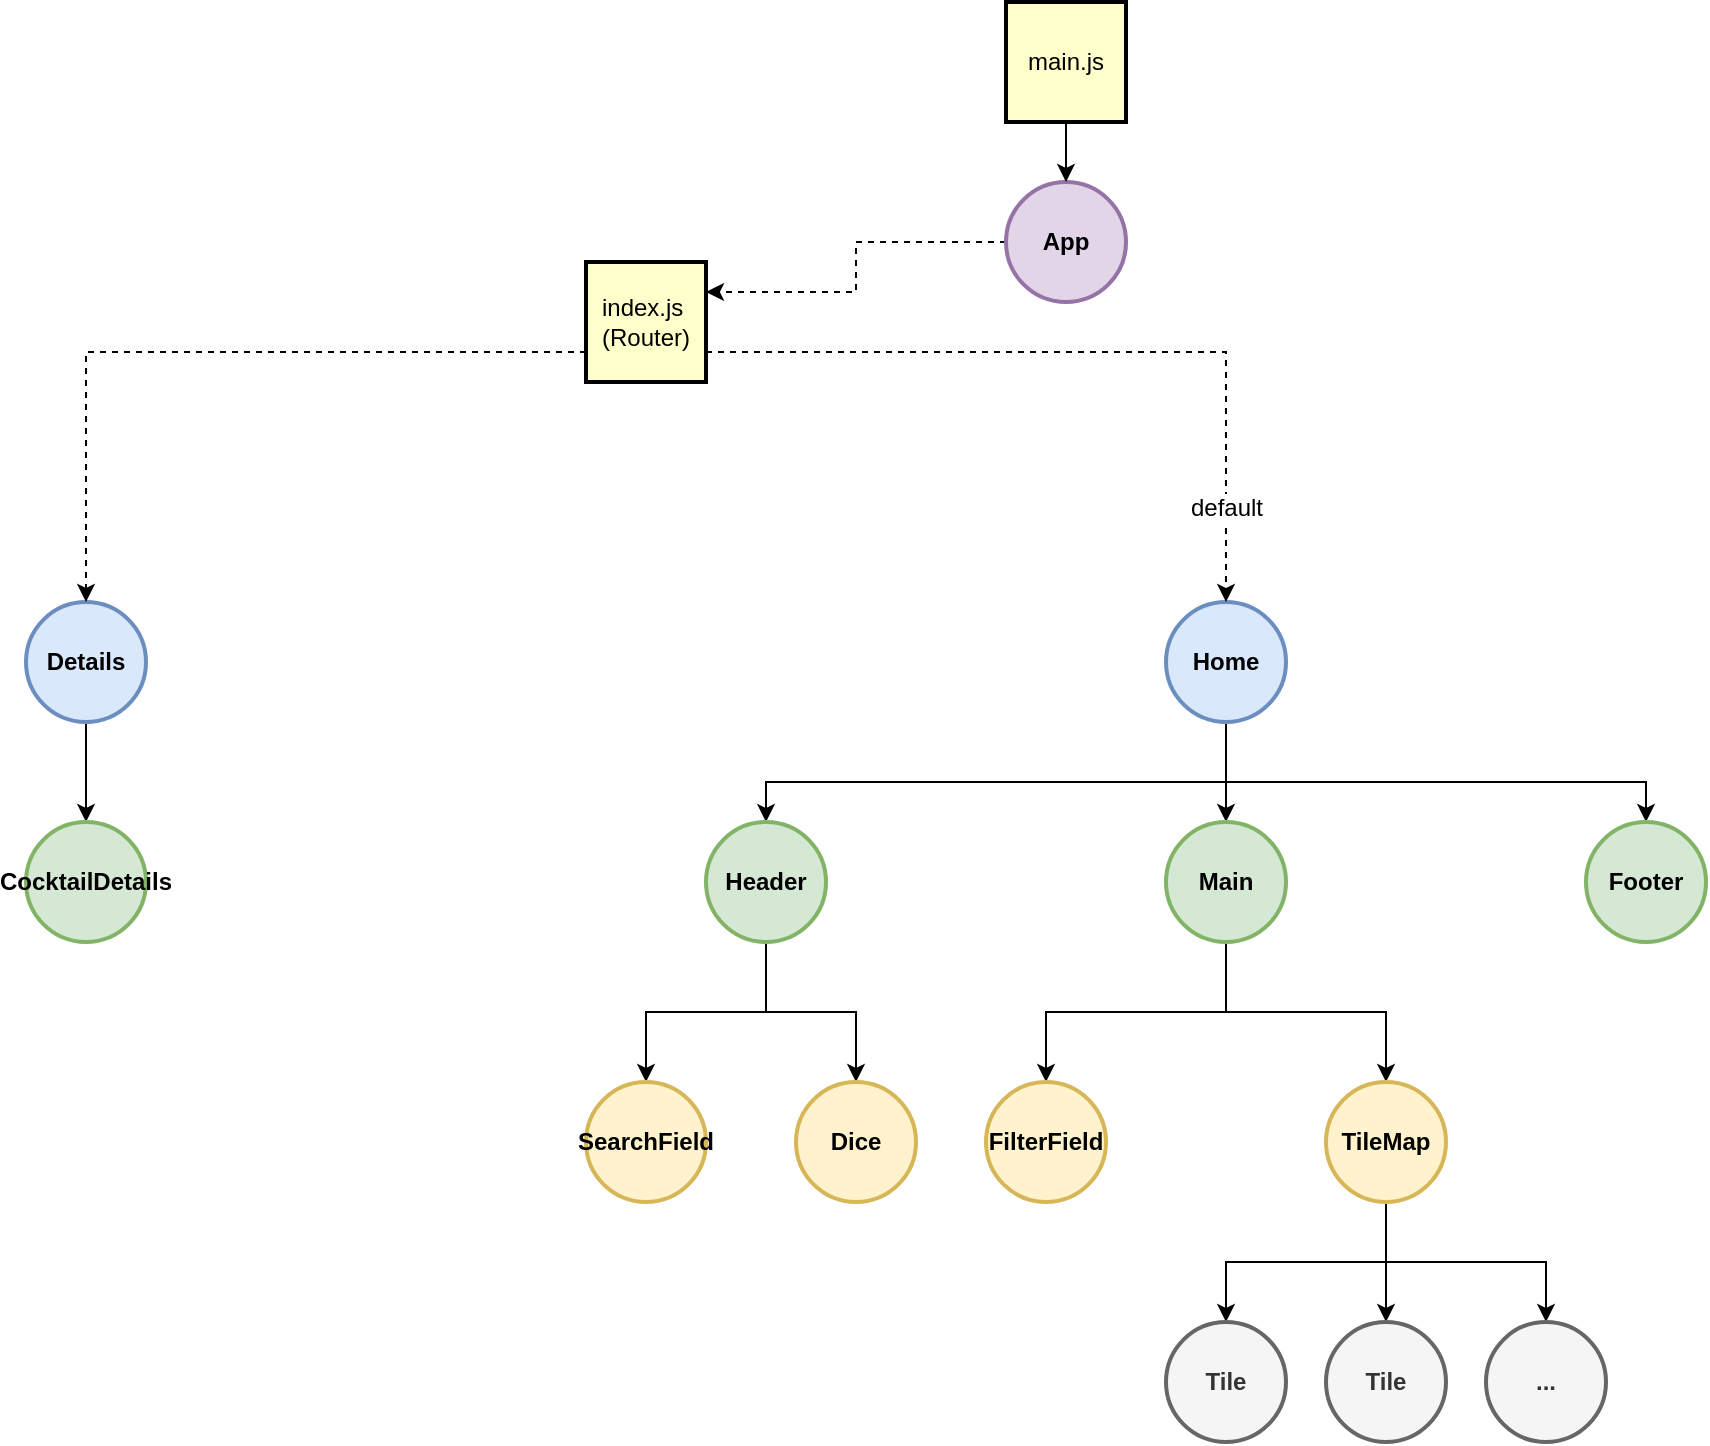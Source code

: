<mxfile version="14.8.0" type="device"><diagram id="aU-4sKHkMuh8YpocIdmV" name="Page-1"><mxGraphModel dx="1829" dy="1033" grid="1" gridSize="10" guides="1" tooltips="1" connect="1" arrows="1" fold="1" page="1" pageScale="1" pageWidth="1169" pageHeight="827" math="0" shadow="0"><root><mxCell id="0"/><mxCell id="1" parent="0"/><mxCell id="IPrUr91XFWk9jPRtSUOE-4" style="edgeStyle=orthogonalEdgeStyle;rounded=0;orthogonalLoop=1;jettySize=auto;html=1;exitX=0.5;exitY=1;exitDx=0;exitDy=0;entryX=0.5;entryY=0;entryDx=0;entryDy=0;" edge="1" parent="1" source="G2DoAYYb89RjoAaZ3tUu-1" target="G2DoAYYb89RjoAaZ3tUu-4"><mxGeometry relative="1" as="geometry"/></mxCell><mxCell id="IPrUr91XFWk9jPRtSUOE-14" style="edgeStyle=orthogonalEdgeStyle;rounded=0;orthogonalLoop=1;jettySize=auto;html=1;exitX=0.5;exitY=1;exitDx=0;exitDy=0;entryX=0.5;entryY=0;entryDx=0;entryDy=0;" edge="1" parent="1" source="G2DoAYYb89RjoAaZ3tUu-1" target="G2DoAYYb89RjoAaZ3tUu-2"><mxGeometry relative="1" as="geometry"><Array as="points"><mxPoint x="745" y="450"/><mxPoint x="525" y="450"/></Array></mxGeometry></mxCell><mxCell id="IPrUr91XFWk9jPRtSUOE-15" style="edgeStyle=orthogonalEdgeStyle;rounded=0;orthogonalLoop=1;jettySize=auto;html=1;exitX=0.5;exitY=1;exitDx=0;exitDy=0;entryX=0.5;entryY=0;entryDx=0;entryDy=0;" edge="1" parent="1" source="G2DoAYYb89RjoAaZ3tUu-1" target="G2DoAYYb89RjoAaZ3tUu-3"><mxGeometry relative="1" as="geometry"><Array as="points"><mxPoint x="745" y="450"/><mxPoint x="955" y="450"/></Array></mxGeometry></mxCell><mxCell id="G2DoAYYb89RjoAaZ3tUu-1" value="Home" style="ellipse;whiteSpace=wrap;html=1;fillColor=#dae8fc;strokeColor=#6c8ebf;fontSize=12;fontStyle=1;strokeWidth=2;" parent="1" vertex="1"><mxGeometry x="720" y="360" width="60" height="60" as="geometry"/></mxCell><mxCell id="IPrUr91XFWk9jPRtSUOE-2" style="edgeStyle=orthogonalEdgeStyle;rounded=0;orthogonalLoop=1;jettySize=auto;html=1;exitX=0.5;exitY=1;exitDx=0;exitDy=0;entryX=0.5;entryY=0;entryDx=0;entryDy=0;" edge="1" parent="1" source="G2DoAYYb89RjoAaZ3tUu-2" target="G2DoAYYb89RjoAaZ3tUu-17"><mxGeometry relative="1" as="geometry"/></mxCell><mxCell id="IPrUr91XFWk9jPRtSUOE-3" style="edgeStyle=orthogonalEdgeStyle;rounded=0;orthogonalLoop=1;jettySize=auto;html=1;exitX=0.5;exitY=1;exitDx=0;exitDy=0;entryX=0.5;entryY=0;entryDx=0;entryDy=0;" edge="1" parent="1" source="G2DoAYYb89RjoAaZ3tUu-2" target="G2DoAYYb89RjoAaZ3tUu-23"><mxGeometry relative="1" as="geometry"/></mxCell><mxCell id="G2DoAYYb89RjoAaZ3tUu-2" value="Header" style="ellipse;whiteSpace=wrap;html=1;fillColor=#d5e8d4;strokeColor=#82b366;fontSize=12;fontStyle=1;strokeWidth=2;" parent="1" vertex="1"><mxGeometry x="490" y="470" width="60" height="60" as="geometry"/></mxCell><mxCell id="G2DoAYYb89RjoAaZ3tUu-3" value="Footer" style="ellipse;whiteSpace=wrap;html=1;fillColor=#d5e8d4;strokeColor=#82b366;fontSize=12;fontStyle=1;strokeWidth=2;" parent="1" vertex="1"><mxGeometry x="930" y="470" width="60" height="60" as="geometry"/></mxCell><mxCell id="IPrUr91XFWk9jPRtSUOE-12" style="edgeStyle=orthogonalEdgeStyle;rounded=0;orthogonalLoop=1;jettySize=auto;html=1;exitX=0.5;exitY=1;exitDx=0;exitDy=0;entryX=0.5;entryY=0;entryDx=0;entryDy=0;" edge="1" parent="1" source="G2DoAYYb89RjoAaZ3tUu-4" target="G2DoAYYb89RjoAaZ3tUu-5"><mxGeometry relative="1" as="geometry"/></mxCell><mxCell id="IPrUr91XFWk9jPRtSUOE-13" style="edgeStyle=orthogonalEdgeStyle;rounded=0;orthogonalLoop=1;jettySize=auto;html=1;exitX=0.5;exitY=1;exitDx=0;exitDy=0;entryX=0.5;entryY=0;entryDx=0;entryDy=0;" edge="1" parent="1" source="G2DoAYYb89RjoAaZ3tUu-4" target="G2DoAYYb89RjoAaZ3tUu-6"><mxGeometry relative="1" as="geometry"/></mxCell><mxCell id="G2DoAYYb89RjoAaZ3tUu-4" value="Main" style="ellipse;whiteSpace=wrap;html=1;fillColor=#d5e8d4;strokeColor=#82b366;fontSize=12;fontStyle=1;strokeWidth=2;" parent="1" vertex="1"><mxGeometry x="720" y="470" width="60" height="60" as="geometry"/></mxCell><mxCell id="G2DoAYYb89RjoAaZ3tUu-5" value="FilterField" style="ellipse;whiteSpace=wrap;html=1;fillColor=#fff2cc;strokeColor=#d6b656;fontSize=12;fontStyle=1;strokeWidth=2;" parent="1" vertex="1"><mxGeometry x="630" y="600" width="60" height="60" as="geometry"/></mxCell><mxCell id="IPrUr91XFWk9jPRtSUOE-18" style="edgeStyle=orthogonalEdgeStyle;rounded=0;orthogonalLoop=1;jettySize=auto;html=1;exitX=0.5;exitY=1;exitDx=0;exitDy=0;entryX=0.5;entryY=0;entryDx=0;entryDy=0;fontSize=12;" edge="1" parent="1" source="G2DoAYYb89RjoAaZ3tUu-6" target="IPrUr91XFWk9jPRtSUOE-17"><mxGeometry relative="1" as="geometry"/></mxCell><mxCell id="IPrUr91XFWk9jPRtSUOE-22" style="edgeStyle=orthogonalEdgeStyle;rounded=0;orthogonalLoop=1;jettySize=auto;html=1;exitX=0.5;exitY=1;exitDx=0;exitDy=0;entryX=0.5;entryY=0;entryDx=0;entryDy=0;fontSize=12;" edge="1" parent="1" source="G2DoAYYb89RjoAaZ3tUu-6" target="IPrUr91XFWk9jPRtSUOE-20"><mxGeometry relative="1" as="geometry"/></mxCell><mxCell id="IPrUr91XFWk9jPRtSUOE-23" style="edgeStyle=orthogonalEdgeStyle;rounded=0;orthogonalLoop=1;jettySize=auto;html=1;exitX=0.5;exitY=1;exitDx=0;exitDy=0;entryX=0.5;entryY=0;entryDx=0;entryDy=0;fontSize=12;" edge="1" parent="1" source="G2DoAYYb89RjoAaZ3tUu-6" target="IPrUr91XFWk9jPRtSUOE-21"><mxGeometry relative="1" as="geometry"/></mxCell><mxCell id="G2DoAYYb89RjoAaZ3tUu-6" value="TileMap" style="ellipse;whiteSpace=wrap;html=1;fillColor=#fff2cc;strokeColor=#d6b656;fontSize=12;fontStyle=1;strokeWidth=2;" parent="1" vertex="1"><mxGeometry x="800" y="600" width="60" height="60" as="geometry"/></mxCell><mxCell id="G2DoAYYb89RjoAaZ3tUu-17" value="SearchField" style="ellipse;whiteSpace=wrap;html=1;fillColor=#fff2cc;strokeColor=#d6b656;fontSize=12;fontStyle=1;strokeWidth=2;" parent="1" vertex="1"><mxGeometry x="430" y="600" width="60" height="60" as="geometry"/></mxCell><mxCell id="G2DoAYYb89RjoAaZ3tUu-23" value="Dice" style="ellipse;whiteSpace=wrap;html=1;fillColor=#fff2cc;strokeColor=#d6b656;fontSize=12;fontStyle=1;strokeWidth=2;" parent="1" vertex="1"><mxGeometry x="535" y="600" width="60" height="60" as="geometry"/></mxCell><mxCell id="IPrUr91XFWk9jPRtSUOE-36" style="edgeStyle=orthogonalEdgeStyle;rounded=0;orthogonalLoop=1;jettySize=auto;html=1;exitX=0;exitY=0.5;exitDx=0;exitDy=0;entryX=1;entryY=0.25;entryDx=0;entryDy=0;dashed=1;fontSize=12;" edge="1" parent="1" source="IPrUr91XFWk9jPRtSUOE-1" target="IPrUr91XFWk9jPRtSUOE-29"><mxGeometry relative="1" as="geometry"/></mxCell><mxCell id="IPrUr91XFWk9jPRtSUOE-1" value="App" style="ellipse;whiteSpace=wrap;html=1;fillColor=#e1d5e7;strokeColor=#9673a6;fontSize=12;fontStyle=1;strokeWidth=2;" vertex="1" parent="1"><mxGeometry x="640" y="150" width="60" height="60" as="geometry"/></mxCell><mxCell id="IPrUr91XFWk9jPRtSUOE-17" value="Tile" style="ellipse;whiteSpace=wrap;html=1;fillColor=#f5f5f5;strokeColor=#666666;fontColor=#333333;fontSize=12;fontStyle=1;strokeWidth=2;" vertex="1" parent="1"><mxGeometry x="720" y="720" width="60" height="60" as="geometry"/></mxCell><mxCell id="IPrUr91XFWk9jPRtSUOE-20" value="Tile" style="ellipse;whiteSpace=wrap;html=1;fillColor=#f5f5f5;strokeColor=#666666;fontColor=#333333;fontSize=12;fontStyle=1;strokeWidth=2;" vertex="1" parent="1"><mxGeometry x="800" y="720" width="60" height="60" as="geometry"/></mxCell><mxCell id="IPrUr91XFWk9jPRtSUOE-21" value="..." style="ellipse;whiteSpace=wrap;html=1;fillColor=#f5f5f5;strokeColor=#666666;fontColor=#333333;fontSize=12;fontStyle=1;strokeWidth=2;" vertex="1" parent="1"><mxGeometry x="880" y="720" width="60" height="60" as="geometry"/></mxCell><mxCell id="IPrUr91XFWk9jPRtSUOE-26" style="edgeStyle=orthogonalEdgeStyle;rounded=0;orthogonalLoop=1;jettySize=auto;html=1;exitX=0.5;exitY=1;exitDx=0;exitDy=0;entryX=0.5;entryY=0;entryDx=0;entryDy=0;fontSize=12;" edge="1" parent="1" source="IPrUr91XFWk9jPRtSUOE-24" target="IPrUr91XFWk9jPRtSUOE-25"><mxGeometry relative="1" as="geometry"/></mxCell><mxCell id="IPrUr91XFWk9jPRtSUOE-24" value="Details" style="ellipse;whiteSpace=wrap;html=1;fillColor=#dae8fc;strokeColor=#6c8ebf;fontSize=12;fontStyle=1;strokeWidth=2;" vertex="1" parent="1"><mxGeometry x="150" y="360" width="60" height="60" as="geometry"/></mxCell><mxCell id="IPrUr91XFWk9jPRtSUOE-25" value="CocktailDetails" style="ellipse;whiteSpace=wrap;html=1;fillColor=#d5e8d4;strokeColor=#82b366;fontSize=12;fontStyle=1;strokeWidth=2;" vertex="1" parent="1"><mxGeometry x="150" y="470" width="60" height="60" as="geometry"/></mxCell><mxCell id="IPrUr91XFWk9jPRtSUOE-33" style="edgeStyle=orthogonalEdgeStyle;rounded=0;orthogonalLoop=1;jettySize=auto;html=1;entryX=0.5;entryY=0;entryDx=0;entryDy=0;fontSize=12;dashed=1;exitX=1;exitY=0.75;exitDx=0;exitDy=0;" edge="1" parent="1" source="IPrUr91XFWk9jPRtSUOE-29" target="G2DoAYYb89RjoAaZ3tUu-1"><mxGeometry relative="1" as="geometry"><mxPoint x="510" y="310" as="sourcePoint"/></mxGeometry></mxCell><mxCell id="IPrUr91XFWk9jPRtSUOE-39" value="default" style="edgeLabel;html=1;align=center;verticalAlign=middle;resizable=0;points=[];fontSize=12;" vertex="1" connectable="0" parent="IPrUr91XFWk9jPRtSUOE-33"><mxGeometry x="0.752" relative="1" as="geometry"><mxPoint as="offset"/></mxGeometry></mxCell><mxCell id="IPrUr91XFWk9jPRtSUOE-34" style="edgeStyle=orthogonalEdgeStyle;rounded=0;orthogonalLoop=1;jettySize=auto;html=1;exitX=0;exitY=0.75;exitDx=0;exitDy=0;entryX=0.5;entryY=0;entryDx=0;entryDy=0;fontSize=12;dashed=1;" edge="1" parent="1" source="IPrUr91XFWk9jPRtSUOE-29" target="IPrUr91XFWk9jPRtSUOE-24"><mxGeometry relative="1" as="geometry"/></mxCell><mxCell id="IPrUr91XFWk9jPRtSUOE-29" value="index.js&amp;nbsp;&lt;br&gt;(Router)" style="whiteSpace=wrap;html=1;aspect=fixed;fontSize=12;strokeWidth=2;fillColor=#FFFFCC;" vertex="1" parent="1"><mxGeometry x="430" y="190" width="60" height="60" as="geometry"/></mxCell><mxCell id="IPrUr91XFWk9jPRtSUOE-31" style="edgeStyle=orthogonalEdgeStyle;rounded=0;orthogonalLoop=1;jettySize=auto;html=1;exitX=0.5;exitY=1;exitDx=0;exitDy=0;entryX=0.5;entryY=0;entryDx=0;entryDy=0;fontSize=12;" edge="1" parent="1" source="IPrUr91XFWk9jPRtSUOE-30" target="IPrUr91XFWk9jPRtSUOE-1"><mxGeometry relative="1" as="geometry"/></mxCell><mxCell id="IPrUr91XFWk9jPRtSUOE-30" value="main.js" style="whiteSpace=wrap;html=1;aspect=fixed;fontSize=12;strokeWidth=2;fillColor=#FFFFCC;" vertex="1" parent="1"><mxGeometry x="640" y="60" width="60" height="60" as="geometry"/></mxCell></root></mxGraphModel></diagram></mxfile>